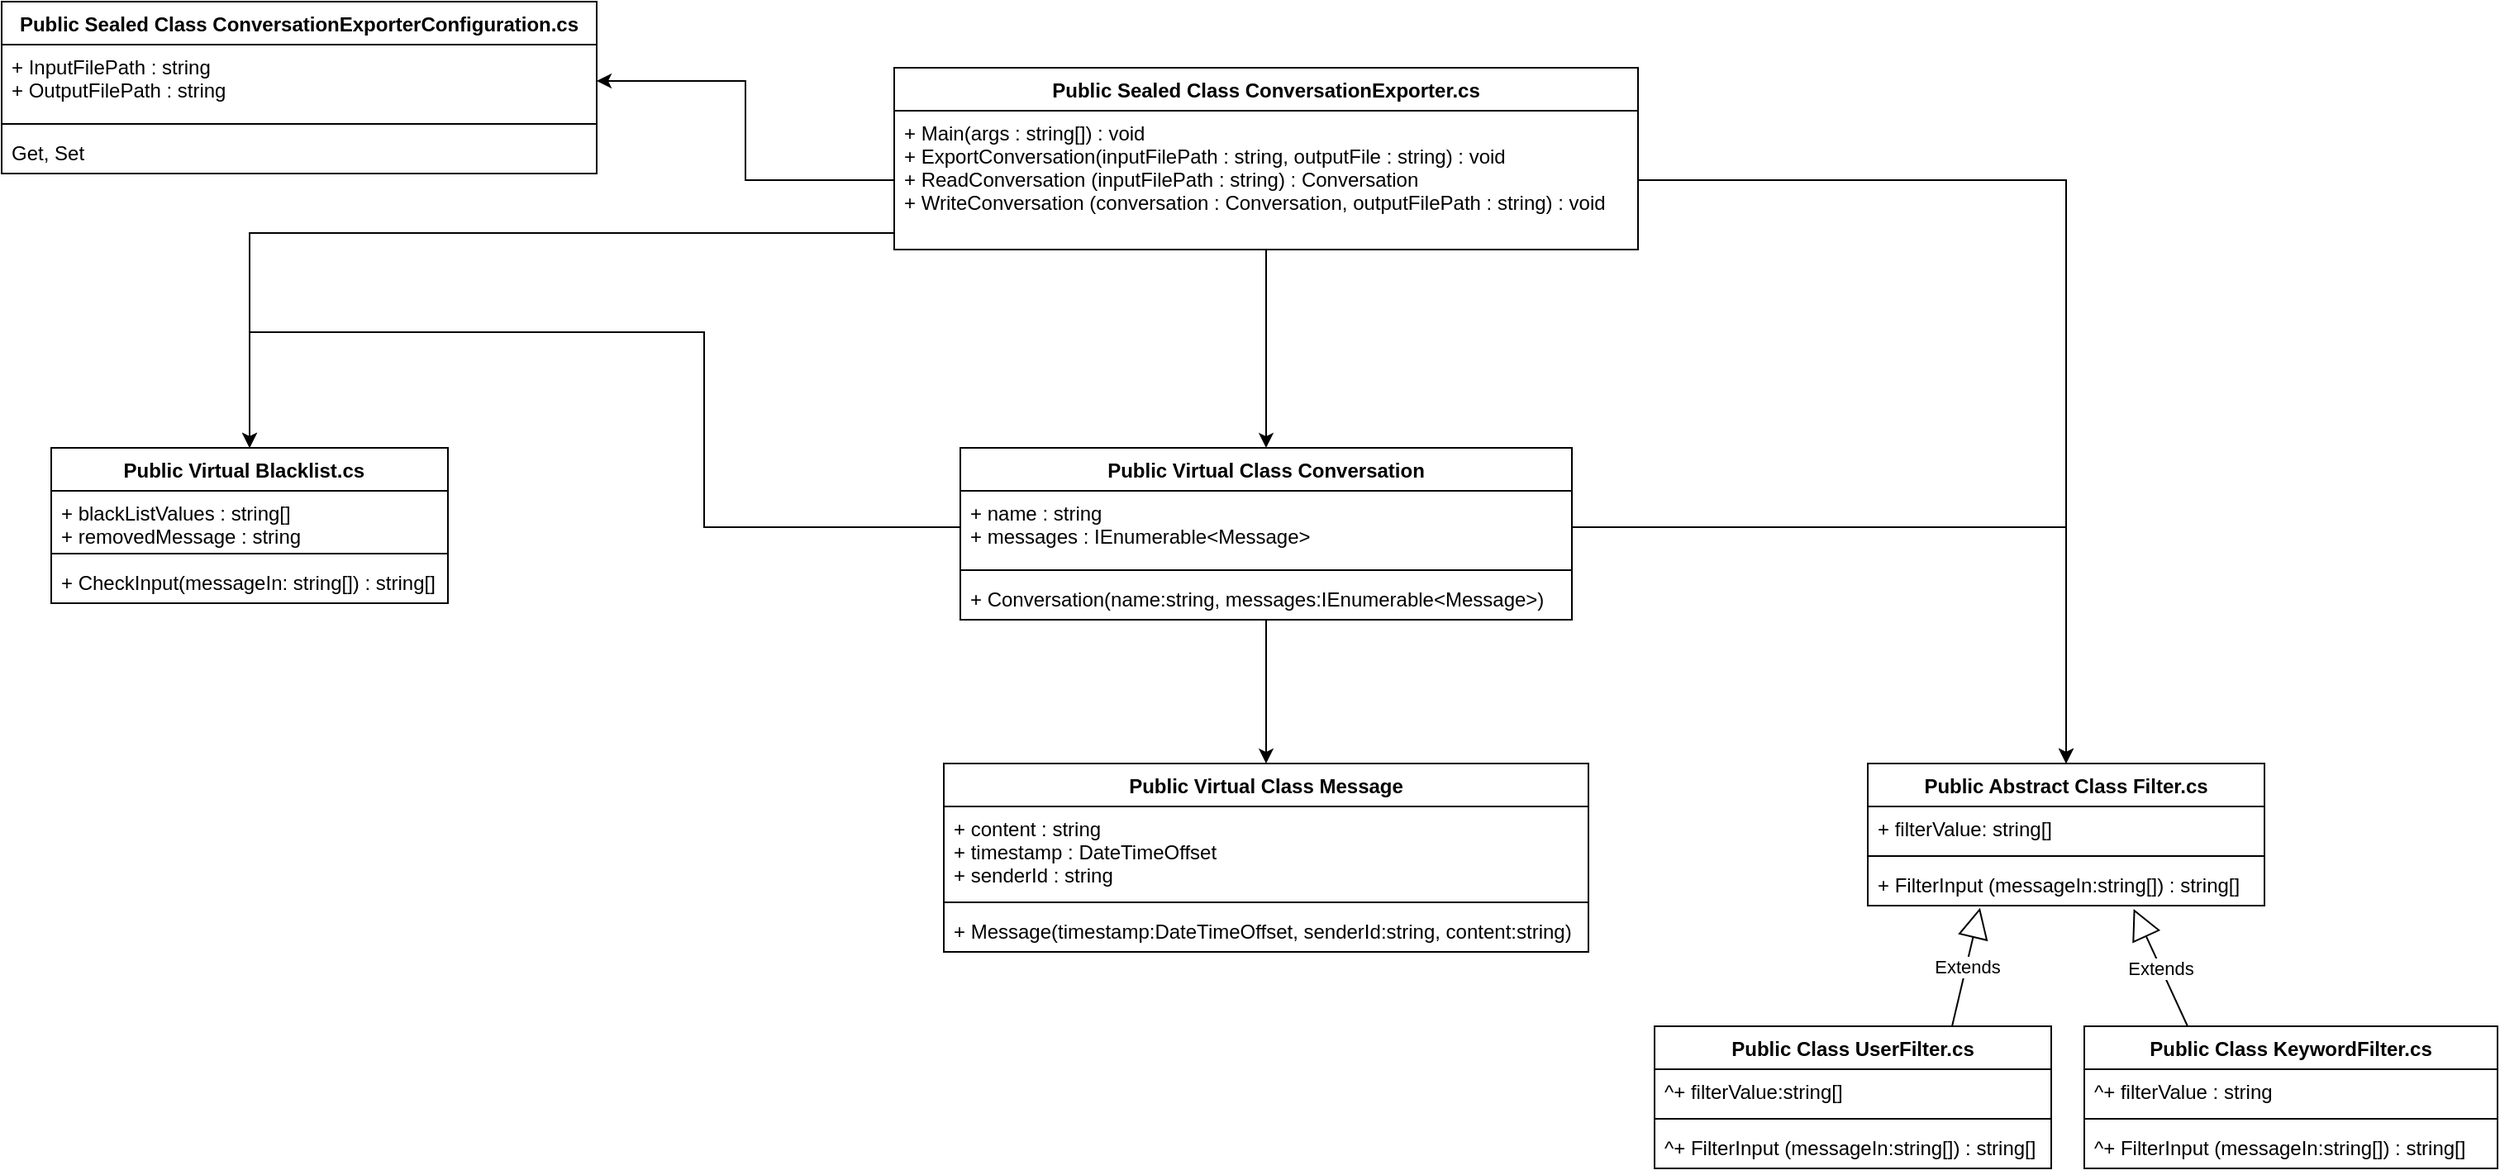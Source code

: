 <mxfile version="14.4.6" type="github">
  <diagram id="dT-BstXf9z1sqyS1aYiG" name="Page-1">
    <mxGraphModel dx="782" dy="476" grid="1" gridSize="10" guides="1" tooltips="1" connect="1" arrows="1" fold="1" page="1" pageScale="1" pageWidth="1654" pageHeight="1169" math="0" shadow="0">
      <root>
        <mxCell id="0" />
        <mxCell id="1" parent="0" />
        <mxCell id="E0mVHZY5-Svg33htTyhM-1" value="Public Sealed Class ConversationExporterConfiguration.cs" style="swimlane;fontStyle=1;align=center;verticalAlign=top;childLayout=stackLayout;horizontal=1;startSize=26;horizontalStack=0;resizeParent=1;resizeParentMax=0;resizeLast=0;collapsible=1;marginBottom=0;" parent="1" vertex="1">
          <mxGeometry x="120" y="30" width="360" height="104" as="geometry" />
        </mxCell>
        <mxCell id="E0mVHZY5-Svg33htTyhM-2" value="+ InputFilePath : string&#xa;+ OutputFilePath : string" style="text;strokeColor=none;fillColor=none;align=left;verticalAlign=top;spacingLeft=4;spacingRight=4;overflow=hidden;rotatable=0;points=[[0,0.5],[1,0.5]];portConstraint=eastwest;" parent="E0mVHZY5-Svg33htTyhM-1" vertex="1">
          <mxGeometry y="26" width="360" height="44" as="geometry" />
        </mxCell>
        <mxCell id="E0mVHZY5-Svg33htTyhM-3" value="" style="line;strokeWidth=1;fillColor=none;align=left;verticalAlign=middle;spacingTop=-1;spacingLeft=3;spacingRight=3;rotatable=0;labelPosition=right;points=[];portConstraint=eastwest;" parent="E0mVHZY5-Svg33htTyhM-1" vertex="1">
          <mxGeometry y="70" width="360" height="8" as="geometry" />
        </mxCell>
        <mxCell id="E0mVHZY5-Svg33htTyhM-4" value="Get, Set" style="text;strokeColor=none;fillColor=none;align=left;verticalAlign=top;spacingLeft=4;spacingRight=4;overflow=hidden;rotatable=0;points=[[0,0.5],[1,0.5]];portConstraint=eastwest;" parent="E0mVHZY5-Svg33htTyhM-1" vertex="1">
          <mxGeometry y="78" width="360" height="26" as="geometry" />
        </mxCell>
        <mxCell id="0P48gXg5jcKvVJu8oGB--47" style="edgeStyle=orthogonalEdgeStyle;rounded=0;orthogonalLoop=1;jettySize=auto;html=1;entryX=0.5;entryY=0;entryDx=0;entryDy=0;" parent="1" source="0P48gXg5jcKvVJu8oGB--1" target="0P48gXg5jcKvVJu8oGB--5" edge="1">
          <mxGeometry relative="1" as="geometry" />
        </mxCell>
        <mxCell id="0P48gXg5jcKvVJu8oGB--48" style="edgeStyle=orthogonalEdgeStyle;rounded=0;orthogonalLoop=1;jettySize=auto;html=1;entryX=0.5;entryY=0;entryDx=0;entryDy=0;" parent="1" source="0P48gXg5jcKvVJu8oGB--1" target="0P48gXg5jcKvVJu8oGB--39" edge="1">
          <mxGeometry relative="1" as="geometry">
            <mxPoint x="430" y="490" as="targetPoint" />
            <Array as="points">
              <mxPoint x="270" y="170" />
            </Array>
          </mxGeometry>
        </mxCell>
        <mxCell id="0P48gXg5jcKvVJu8oGB--1" value="Public Sealed Class ConversationExporter.cs" style="swimlane;fontStyle=1;align=center;verticalAlign=top;childLayout=stackLayout;horizontal=1;startSize=26;horizontalStack=0;resizeParent=1;resizeParentMax=0;resizeLast=0;collapsible=1;marginBottom=0;" parent="1" vertex="1">
          <mxGeometry x="660" y="70" width="450" height="110" as="geometry" />
        </mxCell>
        <mxCell id="0P48gXg5jcKvVJu8oGB--46" style="edgeStyle=orthogonalEdgeStyle;rounded=0;orthogonalLoop=1;jettySize=auto;html=1;entryX=0.5;entryY=0;entryDx=0;entryDy=0;" parent="1" source="0P48gXg5jcKvVJu8oGB--5" target="0P48gXg5jcKvVJu8oGB--9" edge="1">
          <mxGeometry relative="1" as="geometry" />
        </mxCell>
        <mxCell id="0P48gXg5jcKvVJu8oGB--5" value="Public Virtual Class Conversation" style="swimlane;fontStyle=1;align=center;verticalAlign=top;childLayout=stackLayout;horizontal=1;startSize=26;horizontalStack=0;resizeParent=1;resizeParentMax=0;resizeLast=0;collapsible=1;marginBottom=0;" parent="1" vertex="1">
          <mxGeometry x="700" y="300" width="370" height="104" as="geometry" />
        </mxCell>
        <mxCell id="0P48gXg5jcKvVJu8oGB--6" value="+ name : string&#xa;+ messages : IEnumerable&lt;Message&gt;" style="text;strokeColor=none;fillColor=none;align=left;verticalAlign=top;spacingLeft=4;spacingRight=4;overflow=hidden;rotatable=0;points=[[0,0.5],[1,0.5]];portConstraint=eastwest;" parent="0P48gXg5jcKvVJu8oGB--5" vertex="1">
          <mxGeometry y="26" width="370" height="44" as="geometry" />
        </mxCell>
        <mxCell id="0P48gXg5jcKvVJu8oGB--7" value="" style="line;strokeWidth=1;fillColor=none;align=left;verticalAlign=middle;spacingTop=-1;spacingLeft=3;spacingRight=3;rotatable=0;labelPosition=right;points=[];portConstraint=eastwest;" parent="0P48gXg5jcKvVJu8oGB--5" vertex="1">
          <mxGeometry y="70" width="370" height="8" as="geometry" />
        </mxCell>
        <mxCell id="0P48gXg5jcKvVJu8oGB--8" value="+ Conversation(name:string, messages:IEnumerable&lt;Message&gt;)" style="text;strokeColor=none;fillColor=none;align=left;verticalAlign=top;spacingLeft=4;spacingRight=4;overflow=hidden;rotatable=0;points=[[0,0.5],[1,0.5]];portConstraint=eastwest;" parent="0P48gXg5jcKvVJu8oGB--5" vertex="1">
          <mxGeometry y="78" width="370" height="26" as="geometry" />
        </mxCell>
        <mxCell id="0P48gXg5jcKvVJu8oGB--9" value="Public Virtual Class Message" style="swimlane;fontStyle=1;align=center;verticalAlign=top;childLayout=stackLayout;horizontal=1;startSize=26;horizontalStack=0;resizeParent=1;resizeParentMax=0;resizeLast=0;collapsible=1;marginBottom=0;" parent="1" vertex="1">
          <mxGeometry x="690" y="491" width="390" height="114" as="geometry" />
        </mxCell>
        <mxCell id="0P48gXg5jcKvVJu8oGB--10" value="+ content : string&#xa;+ timestamp : DateTimeOffset&#xa;+ senderId : string" style="text;strokeColor=none;fillColor=none;align=left;verticalAlign=top;spacingLeft=4;spacingRight=4;overflow=hidden;rotatable=0;points=[[0,0.5],[1,0.5]];portConstraint=eastwest;" parent="0P48gXg5jcKvVJu8oGB--9" vertex="1">
          <mxGeometry y="26" width="390" height="54" as="geometry" />
        </mxCell>
        <mxCell id="0P48gXg5jcKvVJu8oGB--11" value="" style="line;strokeWidth=1;fillColor=none;align=left;verticalAlign=middle;spacingTop=-1;spacingLeft=3;spacingRight=3;rotatable=0;labelPosition=right;points=[];portConstraint=eastwest;" parent="0P48gXg5jcKvVJu8oGB--9" vertex="1">
          <mxGeometry y="80" width="390" height="8" as="geometry" />
        </mxCell>
        <mxCell id="0P48gXg5jcKvVJu8oGB--12" value="+ Message(timestamp:DateTimeOffset, senderId:string, content:string)" style="text;strokeColor=none;fillColor=none;align=left;verticalAlign=top;spacingLeft=4;spacingRight=4;overflow=hidden;rotatable=0;points=[[0,0.5],[1,0.5]];portConstraint=eastwest;" parent="0P48gXg5jcKvVJu8oGB--9" vertex="1">
          <mxGeometry y="88" width="390" height="26" as="geometry" />
        </mxCell>
        <mxCell id="0P48gXg5jcKvVJu8oGB--17" style="edgeStyle=orthogonalEdgeStyle;rounded=0;orthogonalLoop=1;jettySize=auto;html=1;entryX=1;entryY=0.5;entryDx=0;entryDy=0;" parent="1" source="0P48gXg5jcKvVJu8oGB--4" target="E0mVHZY5-Svg33htTyhM-2" edge="1">
          <mxGeometry relative="1" as="geometry" />
        </mxCell>
        <mxCell id="0P48gXg5jcKvVJu8oGB--37" style="edgeStyle=orthogonalEdgeStyle;rounded=0;orthogonalLoop=1;jettySize=auto;html=1;entryX=0.5;entryY=0;entryDx=0;entryDy=0;" parent="1" source="0P48gXg5jcKvVJu8oGB--4" target="0P48gXg5jcKvVJu8oGB--18" edge="1">
          <mxGeometry relative="1" as="geometry" />
        </mxCell>
        <mxCell id="0P48gXg5jcKvVJu8oGB--4" value="+ Main(args : string[]) : void&#xa;+ ExportConversation(inputFilePath : string, outputFile : string) : void&#xa;+ ReadConversation (inputFilePath : string) : Conversation&#xa;+ WriteConversation (conversation : Conversation, outputFilePath : string) : void" style="text;strokeColor=none;fillColor=none;align=left;verticalAlign=top;spacingLeft=4;spacingRight=4;overflow=hidden;rotatable=0;points=[[0,0.5],[1,0.5]];portConstraint=eastwest;" parent="1" vertex="1">
          <mxGeometry x="660" y="96" width="450" height="84" as="geometry" />
        </mxCell>
        <mxCell id="0P48gXg5jcKvVJu8oGB--18" value="Public Abstract Class Filter.cs" style="swimlane;fontStyle=1;align=center;verticalAlign=top;childLayout=stackLayout;horizontal=1;startSize=26;horizontalStack=0;resizeParent=1;resizeParentMax=0;resizeLast=0;collapsible=1;marginBottom=0;" parent="1" vertex="1">
          <mxGeometry x="1249" y="491" width="240" height="86" as="geometry" />
        </mxCell>
        <mxCell id="0P48gXg5jcKvVJu8oGB--19" value="+ filterValue: string[]" style="text;strokeColor=none;fillColor=none;align=left;verticalAlign=top;spacingLeft=4;spacingRight=4;overflow=hidden;rotatable=0;points=[[0,0.5],[1,0.5]];portConstraint=eastwest;" parent="0P48gXg5jcKvVJu8oGB--18" vertex="1">
          <mxGeometry y="26" width="240" height="26" as="geometry" />
        </mxCell>
        <mxCell id="0P48gXg5jcKvVJu8oGB--20" value="" style="line;strokeWidth=1;fillColor=none;align=left;verticalAlign=middle;spacingTop=-1;spacingLeft=3;spacingRight=3;rotatable=0;labelPosition=right;points=[];portConstraint=eastwest;" parent="0P48gXg5jcKvVJu8oGB--18" vertex="1">
          <mxGeometry y="52" width="240" height="8" as="geometry" />
        </mxCell>
        <mxCell id="0P48gXg5jcKvVJu8oGB--21" value="+ FilterInput (messageIn:string[]) : string[]" style="text;strokeColor=none;fillColor=none;align=left;verticalAlign=top;spacingLeft=4;spacingRight=4;overflow=hidden;rotatable=0;points=[[0,0.5],[1,0.5]];portConstraint=eastwest;" parent="0P48gXg5jcKvVJu8oGB--18" vertex="1">
          <mxGeometry y="60" width="240" height="26" as="geometry" />
        </mxCell>
        <mxCell id="0P48gXg5jcKvVJu8oGB--22" value="Public Class UserFilter.cs" style="swimlane;fontStyle=1;align=center;verticalAlign=top;childLayout=stackLayout;horizontal=1;startSize=26;horizontalStack=0;resizeParent=1;resizeParentMax=0;resizeLast=0;collapsible=1;marginBottom=0;" parent="1" vertex="1">
          <mxGeometry x="1120" y="650" width="240" height="86" as="geometry" />
        </mxCell>
        <mxCell id="0P48gXg5jcKvVJu8oGB--23" value="^+ filterValue:string[]" style="text;strokeColor=none;fillColor=none;align=left;verticalAlign=top;spacingLeft=4;spacingRight=4;overflow=hidden;rotatable=0;points=[[0,0.5],[1,0.5]];portConstraint=eastwest;" parent="0P48gXg5jcKvVJu8oGB--22" vertex="1">
          <mxGeometry y="26" width="240" height="26" as="geometry" />
        </mxCell>
        <mxCell id="0P48gXg5jcKvVJu8oGB--24" value="" style="line;strokeWidth=1;fillColor=none;align=left;verticalAlign=middle;spacingTop=-1;spacingLeft=3;spacingRight=3;rotatable=0;labelPosition=right;points=[];portConstraint=eastwest;" parent="0P48gXg5jcKvVJu8oGB--22" vertex="1">
          <mxGeometry y="52" width="240" height="8" as="geometry" />
        </mxCell>
        <mxCell id="0P48gXg5jcKvVJu8oGB--25" value="^+ FilterInput (messageIn:string[]) : string[]" style="text;strokeColor=none;fillColor=none;align=left;verticalAlign=top;spacingLeft=4;spacingRight=4;overflow=hidden;rotatable=0;points=[[0,0.5],[1,0.5]];portConstraint=eastwest;" parent="0P48gXg5jcKvVJu8oGB--22" vertex="1">
          <mxGeometry y="60" width="240" height="26" as="geometry" />
        </mxCell>
        <mxCell id="0P48gXg5jcKvVJu8oGB--28" value="Extends" style="endArrow=block;endSize=16;endFill=0;html=1;exitX=0.75;exitY=0;exitDx=0;exitDy=0;entryX=0.283;entryY=1.051;entryDx=0;entryDy=0;entryPerimeter=0;" parent="1" source="0P48gXg5jcKvVJu8oGB--22" target="0P48gXg5jcKvVJu8oGB--21" edge="1">
          <mxGeometry width="160" relative="1" as="geometry">
            <mxPoint x="1370" y="730" as="sourcePoint" />
            <mxPoint x="1530" y="730" as="targetPoint" />
            <Array as="points" />
          </mxGeometry>
        </mxCell>
        <mxCell id="0P48gXg5jcKvVJu8oGB--29" value="Public Class KeywordFilter.cs" style="swimlane;fontStyle=1;align=center;verticalAlign=top;childLayout=stackLayout;horizontal=1;startSize=26;horizontalStack=0;resizeParent=1;resizeParentMax=0;resizeLast=0;collapsible=1;marginBottom=0;" parent="1" vertex="1">
          <mxGeometry x="1380" y="650" width="250" height="86" as="geometry" />
        </mxCell>
        <mxCell id="0P48gXg5jcKvVJu8oGB--30" value="^+ filterValue : string" style="text;strokeColor=none;fillColor=none;align=left;verticalAlign=top;spacingLeft=4;spacingRight=4;overflow=hidden;rotatable=0;points=[[0,0.5],[1,0.5]];portConstraint=eastwest;" parent="0P48gXg5jcKvVJu8oGB--29" vertex="1">
          <mxGeometry y="26" width="250" height="26" as="geometry" />
        </mxCell>
        <mxCell id="0P48gXg5jcKvVJu8oGB--31" value="" style="line;strokeWidth=1;fillColor=none;align=left;verticalAlign=middle;spacingTop=-1;spacingLeft=3;spacingRight=3;rotatable=0;labelPosition=right;points=[];portConstraint=eastwest;" parent="0P48gXg5jcKvVJu8oGB--29" vertex="1">
          <mxGeometry y="52" width="250" height="8" as="geometry" />
        </mxCell>
        <mxCell id="0P48gXg5jcKvVJu8oGB--32" value="^+ FilterInput (messageIn:string[]) : string[]" style="text;strokeColor=none;fillColor=none;align=left;verticalAlign=top;spacingLeft=4;spacingRight=4;overflow=hidden;rotatable=0;points=[[0,0.5],[1,0.5]];portConstraint=eastwest;" parent="0P48gXg5jcKvVJu8oGB--29" vertex="1">
          <mxGeometry y="60" width="250" height="26" as="geometry" />
        </mxCell>
        <mxCell id="0P48gXg5jcKvVJu8oGB--33" value="Extends" style="endArrow=block;endSize=16;endFill=0;html=1;entryX=0.67;entryY=1.077;entryDx=0;entryDy=0;exitX=0.25;exitY=0;exitDx=0;exitDy=0;entryPerimeter=0;" parent="1" source="0P48gXg5jcKvVJu8oGB--29" target="0P48gXg5jcKvVJu8oGB--21" edge="1">
          <mxGeometry width="160" relative="1" as="geometry">
            <mxPoint x="1440" y="640" as="sourcePoint" />
            <mxPoint x="1600" y="640" as="targetPoint" />
            <Array as="points" />
          </mxGeometry>
        </mxCell>
        <mxCell id="0P48gXg5jcKvVJu8oGB--35" style="edgeStyle=orthogonalEdgeStyle;rounded=0;orthogonalLoop=1;jettySize=auto;html=1;entryX=0.5;entryY=0;entryDx=0;entryDy=0;" parent="1" source="0P48gXg5jcKvVJu8oGB--6" target="0P48gXg5jcKvVJu8oGB--18" edge="1">
          <mxGeometry relative="1" as="geometry" />
        </mxCell>
        <mxCell id="0P48gXg5jcKvVJu8oGB--39" value="Public Virtual Blacklist.cs  " style="swimlane;fontStyle=1;align=center;verticalAlign=top;childLayout=stackLayout;horizontal=1;startSize=26;horizontalStack=0;resizeParent=1;resizeParentMax=0;resizeLast=0;collapsible=1;marginBottom=0;" parent="1" vertex="1">
          <mxGeometry x="150" y="300" width="240" height="94" as="geometry" />
        </mxCell>
        <mxCell id="0P48gXg5jcKvVJu8oGB--40" value="+ blackListValues : string[]&#xa;+ removedMessage : string" style="text;strokeColor=none;fillColor=none;align=left;verticalAlign=top;spacingLeft=4;spacingRight=4;overflow=hidden;rotatable=0;points=[[0,0.5],[1,0.5]];portConstraint=eastwest;" parent="0P48gXg5jcKvVJu8oGB--39" vertex="1">
          <mxGeometry y="26" width="240" height="34" as="geometry" />
        </mxCell>
        <mxCell id="0P48gXg5jcKvVJu8oGB--41" value="" style="line;strokeWidth=1;fillColor=none;align=left;verticalAlign=middle;spacingTop=-1;spacingLeft=3;spacingRight=3;rotatable=0;labelPosition=right;points=[];portConstraint=eastwest;" parent="0P48gXg5jcKvVJu8oGB--39" vertex="1">
          <mxGeometry y="60" width="240" height="8" as="geometry" />
        </mxCell>
        <mxCell id="0P48gXg5jcKvVJu8oGB--42" value="+ CheckInput(messageIn: string[]) : string[]" style="text;strokeColor=none;fillColor=none;align=left;verticalAlign=top;spacingLeft=4;spacingRight=4;overflow=hidden;rotatable=0;points=[[0,0.5],[1,0.5]];portConstraint=eastwest;" parent="0P48gXg5jcKvVJu8oGB--39" vertex="1">
          <mxGeometry y="68" width="240" height="26" as="geometry" />
        </mxCell>
        <mxCell id="0P48gXg5jcKvVJu8oGB--43" style="edgeStyle=orthogonalEdgeStyle;rounded=0;orthogonalLoop=1;jettySize=auto;html=1;entryX=0.5;entryY=0;entryDx=0;entryDy=0;" parent="1" source="0P48gXg5jcKvVJu8oGB--6" target="0P48gXg5jcKvVJu8oGB--39" edge="1">
          <mxGeometry relative="1" as="geometry">
            <Array as="points">
              <mxPoint x="545" y="348" />
              <mxPoint x="545" y="230" />
              <mxPoint x="270" y="230" />
            </Array>
          </mxGeometry>
        </mxCell>
      </root>
    </mxGraphModel>
  </diagram>
</mxfile>
